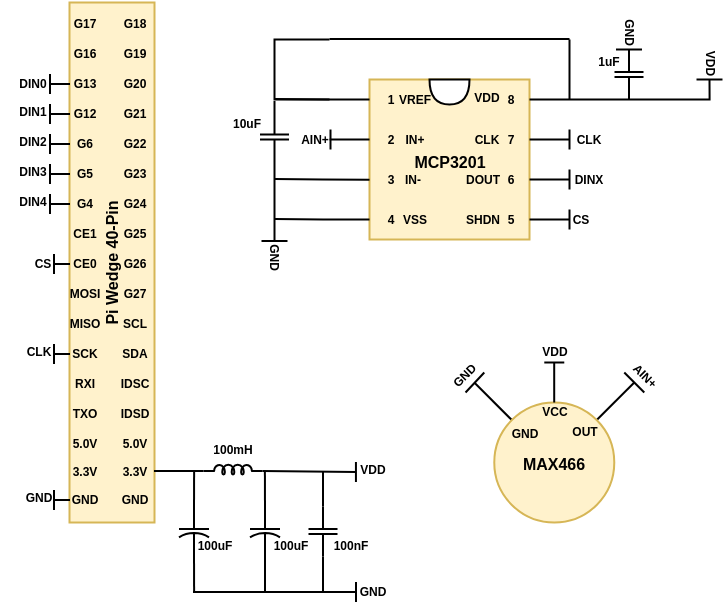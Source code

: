 <mxfile version="14.5.8" type="github">
  <diagram id="1mVQh4l7o_3Px5H3XRXF" name="Page-1">
    <mxGraphModel dx="593" dy="1503" grid="1" gridSize="10" guides="1" tooltips="1" connect="1" arrows="1" fold="1" page="1" pageScale="1" pageWidth="827" pageHeight="1169" math="0" shadow="0">
      <root>
        <mxCell id="0" />
        <mxCell id="1" parent="0" />
        <mxCell id="l7yuWx3OkRp_hqHplTI4-314" value="" style="group" parent="1" vertex="1" connectable="0">
          <mxGeometry x="442" y="-35.5" width="231.25" height="143" as="geometry" />
        </mxCell>
        <mxCell id="l7yuWx3OkRp_hqHplTI4-316" value="&lt;font style=&quot;font-size: 8px&quot;&gt;&lt;b&gt;MCP3201&lt;/b&gt;&lt;/font&gt;" style="rounded=0;whiteSpace=wrap;html=1;fillColor=#fff2cc;strokeColor=#d6b656;" parent="l7yuWx3OkRp_hqHplTI4-314" vertex="1">
          <mxGeometry x="54.75" y="39.25" width="80" height="80" as="geometry" />
        </mxCell>
        <mxCell id="l7yuWx3OkRp_hqHplTI4-317" value="" style="shape=or;whiteSpace=wrap;html=1;fontSize=6;rotation=90;direction=east;" parent="l7yuWx3OkRp_hqHplTI4-314" vertex="1">
          <mxGeometry x="88.5" y="35.5" width="12.5" height="20" as="geometry" />
        </mxCell>
        <mxCell id="l7yuWx3OkRp_hqHplTI4-318" value="IN+" style="text;html=1;align=center;verticalAlign=middle;resizable=0;points=[];autosize=1;fontSize=6;fontStyle=1" parent="l7yuWx3OkRp_hqHplTI4-314" vertex="1">
          <mxGeometry x="67.25" y="64.25" width="20" height="10" as="geometry" />
        </mxCell>
        <mxCell id="l7yuWx3OkRp_hqHplTI4-319" value="IN-" style="text;html=1;align=center;verticalAlign=middle;resizable=0;points=[];autosize=1;fontSize=6;fontStyle=1" parent="l7yuWx3OkRp_hqHplTI4-314" vertex="1">
          <mxGeometry x="66.25" y="84.25" width="20" height="10" as="geometry" />
        </mxCell>
        <mxCell id="l7yuWx3OkRp_hqHplTI4-320" value="DINX" style="text;html=1;align=center;verticalAlign=middle;resizable=0;points=[];autosize=1;fontSize=6;fontStyle=1" parent="l7yuWx3OkRp_hqHplTI4-314" vertex="1">
          <mxGeometry x="148.75" y="84.25" width="30" height="10" as="geometry" />
        </mxCell>
        <mxCell id="l7yuWx3OkRp_hqHplTI4-321" value="CLK" style="text;html=1;align=center;verticalAlign=middle;resizable=0;points=[];autosize=1;fontSize=6;fontStyle=1" parent="l7yuWx3OkRp_hqHplTI4-314" vertex="1">
          <mxGeometry x="148.75" y="64.25" width="30" height="10" as="geometry" />
        </mxCell>
        <mxCell id="l7yuWx3OkRp_hqHplTI4-322" value="CS" style="text;html=1;align=center;verticalAlign=middle;resizable=0;points=[];autosize=1;fontSize=6;fontStyle=1" parent="l7yuWx3OkRp_hqHplTI4-314" vertex="1">
          <mxGeometry x="149.75" y="104.25" width="20" height="10" as="geometry" />
        </mxCell>
        <mxCell id="l7yuWx3OkRp_hqHplTI4-323" style="edgeStyle=orthogonalEdgeStyle;rounded=0;orthogonalLoop=1;jettySize=auto;html=1;fontSize=6;endArrow=none;endFill=0;" parent="l7yuWx3OkRp_hqHplTI4-314" source="l7yuWx3OkRp_hqHplTI4-324" edge="1">
          <mxGeometry x="9.75" y="43.75" as="geometry">
            <mxPoint x="34.75" y="19.25" as="targetPoint" />
            <Array as="points">
              <mxPoint x="7.25" y="49" />
              <mxPoint x="7.25" y="19" />
            </Array>
          </mxGeometry>
        </mxCell>
        <mxCell id="l7yuWx3OkRp_hqHplTI4-324" value="&lt;b&gt;1&lt;/b&gt;" style="text;html=1;align=center;verticalAlign=middle;resizable=0;points=[];autosize=1;fontSize=6;" parent="l7yuWx3OkRp_hqHplTI4-314" vertex="1">
          <mxGeometry x="54.75" y="44.25" width="20" height="10" as="geometry" />
        </mxCell>
        <mxCell id="l7yuWx3OkRp_hqHplTI4-325" style="edgeStyle=orthogonalEdgeStyle;rounded=0;orthogonalLoop=1;jettySize=auto;html=1;fontSize=6;endArrow=none;endFill=0;" parent="l7yuWx3OkRp_hqHplTI4-314" source="l7yuWx3OkRp_hqHplTI4-326" edge="1">
          <mxGeometry x="9.75" y="43.75" as="geometry">
            <mxPoint x="34.75" y="69.25" as="targetPoint" />
          </mxGeometry>
        </mxCell>
        <mxCell id="l7yuWx3OkRp_hqHplTI4-326" value="&lt;b&gt;2&lt;/b&gt;" style="text;html=1;align=center;verticalAlign=middle;resizable=0;points=[];autosize=1;fontSize=6;" parent="l7yuWx3OkRp_hqHplTI4-314" vertex="1">
          <mxGeometry x="54.75" y="64.25" width="20" height="10" as="geometry" />
        </mxCell>
        <mxCell id="l7yuWx3OkRp_hqHplTI4-327" style="edgeStyle=orthogonalEdgeStyle;rounded=0;orthogonalLoop=1;jettySize=auto;html=1;fontSize=6;endArrow=none;endFill=0;" parent="l7yuWx3OkRp_hqHplTI4-314" edge="1">
          <mxGeometry x="9.75" y="43.75" as="geometry">
            <mxPoint x="7.25" y="89" as="targetPoint" />
            <mxPoint x="54.75" y="89.32" as="sourcePoint" />
            <Array as="points">
              <mxPoint x="31.25" y="89" />
              <mxPoint x="7.25" y="89" />
            </Array>
          </mxGeometry>
        </mxCell>
        <mxCell id="l7yuWx3OkRp_hqHplTI4-328" value="&lt;b&gt;3&lt;/b&gt;" style="text;html=1;align=center;verticalAlign=middle;resizable=0;points=[];autosize=1;fontSize=6;" parent="l7yuWx3OkRp_hqHplTI4-314" vertex="1">
          <mxGeometry x="54.75" y="84.25" width="20" height="10" as="geometry" />
        </mxCell>
        <mxCell id="l7yuWx3OkRp_hqHplTI4-329" style="edgeStyle=orthogonalEdgeStyle;rounded=0;orthogonalLoop=1;jettySize=auto;html=1;fontSize=6;endArrow=none;endFill=0;" parent="l7yuWx3OkRp_hqHplTI4-314" source="l7yuWx3OkRp_hqHplTI4-330" edge="1">
          <mxGeometry x="9.75" y="43.75" as="geometry">
            <mxPoint x="7.25" y="109" as="targetPoint" />
          </mxGeometry>
        </mxCell>
        <mxCell id="l7yuWx3OkRp_hqHplTI4-330" value="&lt;b&gt;4&lt;/b&gt;" style="text;html=1;align=center;verticalAlign=middle;resizable=0;points=[];autosize=1;fontSize=6;" parent="l7yuWx3OkRp_hqHplTI4-314" vertex="1">
          <mxGeometry x="54.75" y="104.25" width="20" height="10" as="geometry" />
        </mxCell>
        <mxCell id="l7yuWx3OkRp_hqHplTI4-331" style="edgeStyle=orthogonalEdgeStyle;rounded=0;orthogonalLoop=1;jettySize=auto;html=1;fontSize=6;endArrow=none;endFill=0;" parent="l7yuWx3OkRp_hqHplTI4-314" source="l7yuWx3OkRp_hqHplTI4-332" edge="1">
          <mxGeometry x="9.75" y="43.75" as="geometry">
            <mxPoint x="154.75" y="109.25" as="targetPoint" />
          </mxGeometry>
        </mxCell>
        <mxCell id="l7yuWx3OkRp_hqHplTI4-332" value="5" style="text;html=1;align=center;verticalAlign=middle;resizable=0;points=[];autosize=1;fontSize=6;fontStyle=1" parent="l7yuWx3OkRp_hqHplTI4-314" vertex="1">
          <mxGeometry x="114.75" y="104.25" width="20" height="10" as="geometry" />
        </mxCell>
        <mxCell id="l7yuWx3OkRp_hqHplTI4-333" style="edgeStyle=orthogonalEdgeStyle;rounded=0;orthogonalLoop=1;jettySize=auto;html=1;fontSize=6;endArrow=none;endFill=0;" parent="l7yuWx3OkRp_hqHplTI4-314" source="l7yuWx3OkRp_hqHplTI4-334" edge="1">
          <mxGeometry x="9.75" y="43.75" as="geometry">
            <mxPoint x="154.75" y="89.25" as="targetPoint" />
          </mxGeometry>
        </mxCell>
        <mxCell id="l7yuWx3OkRp_hqHplTI4-334" value="6" style="text;html=1;align=center;verticalAlign=middle;resizable=0;points=[];autosize=1;fontSize=6;fontStyle=1" parent="l7yuWx3OkRp_hqHplTI4-314" vertex="1">
          <mxGeometry x="114.75" y="84.25" width="20" height="10" as="geometry" />
        </mxCell>
        <mxCell id="l7yuWx3OkRp_hqHplTI4-335" style="edgeStyle=orthogonalEdgeStyle;rounded=0;orthogonalLoop=1;jettySize=auto;html=1;fontSize=6;endArrow=none;endFill=0;" parent="l7yuWx3OkRp_hqHplTI4-314" source="l7yuWx3OkRp_hqHplTI4-336" edge="1">
          <mxGeometry x="9.75" y="43.75" as="geometry">
            <mxPoint x="154.75" y="69.25" as="targetPoint" />
          </mxGeometry>
        </mxCell>
        <mxCell id="l7yuWx3OkRp_hqHplTI4-336" value="7" style="text;html=1;align=center;verticalAlign=middle;resizable=0;points=[];autosize=1;fontSize=6;fontStyle=1" parent="l7yuWx3OkRp_hqHplTI4-314" vertex="1">
          <mxGeometry x="114.75" y="64.25" width="20" height="10" as="geometry" />
        </mxCell>
        <mxCell id="l7yuWx3OkRp_hqHplTI4-337" style="edgeStyle=orthogonalEdgeStyle;rounded=0;orthogonalLoop=1;jettySize=auto;html=1;fontSize=6;endArrow=none;endFill=0;" parent="l7yuWx3OkRp_hqHplTI4-314" source="l7yuWx3OkRp_hqHplTI4-338" edge="1">
          <mxGeometry x="9.75" y="43.75" as="geometry">
            <mxPoint x="224.75" y="39.25" as="targetPoint" />
            <Array as="points">
              <mxPoint x="224.75" y="49.25" />
            </Array>
          </mxGeometry>
        </mxCell>
        <mxCell id="l7yuWx3OkRp_hqHplTI4-338" value="8" style="text;html=1;align=center;verticalAlign=middle;resizable=0;points=[];autosize=1;fontSize=6;fontStyle=1" parent="l7yuWx3OkRp_hqHplTI4-314" vertex="1">
          <mxGeometry x="114.75" y="44.25" width="20" height="10" as="geometry" />
        </mxCell>
        <mxCell id="l7yuWx3OkRp_hqHplTI4-339" value="" style="endArrow=none;html=1;fontSize=6;" parent="l7yuWx3OkRp_hqHplTI4-314" edge="1">
          <mxGeometry x="-2.75" width="50" height="50" as="geometry">
            <mxPoint x="34.75" y="19" as="sourcePoint" />
            <mxPoint x="154.75" y="19" as="targetPoint" />
          </mxGeometry>
        </mxCell>
        <mxCell id="l7yuWx3OkRp_hqHplTI4-340" value="" style="endArrow=none;html=1;fontSize=6;" parent="l7yuWx3OkRp_hqHplTI4-314" edge="1">
          <mxGeometry x="-2.75" width="50" height="50" as="geometry">
            <mxPoint x="154.75" y="19.25" as="sourcePoint" />
            <mxPoint x="154.75" y="49.25" as="targetPoint" />
          </mxGeometry>
        </mxCell>
        <mxCell id="l7yuWx3OkRp_hqHplTI4-341" value="" style="pointerEvents=1;verticalLabelPosition=bottom;shadow=0;dashed=0;align=center;html=1;verticalAlign=top;shape=mxgraph.electrical.capacitors.capacitor_1;fontSize=6;direction=south;" parent="l7yuWx3OkRp_hqHplTI4-314" vertex="1">
          <mxGeometry x="177.25" y="24.25" width="14.5" height="25" as="geometry" />
        </mxCell>
        <mxCell id="l7yuWx3OkRp_hqHplTI4-342" value="" style="endArrow=none;html=1;fontSize=6;" parent="l7yuWx3OkRp_hqHplTI4-314" edge="1">
          <mxGeometry x="-2.75" width="50" height="50" as="geometry">
            <mxPoint x="178" y="24.25" as="sourcePoint" />
            <mxPoint x="191" y="24.25" as="targetPoint" />
          </mxGeometry>
        </mxCell>
        <mxCell id="l7yuWx3OkRp_hqHplTI4-343" value="&lt;b&gt;GND&lt;/b&gt;" style="text;html=1;align=center;verticalAlign=middle;resizable=0;points=[];autosize=1;fontSize=6;rotation=90;" parent="l7yuWx3OkRp_hqHplTI4-314" vertex="1">
          <mxGeometry x="169.75" y="10" width="30" height="10" as="geometry" />
        </mxCell>
        <mxCell id="l7yuWx3OkRp_hqHplTI4-344" value="" style="endArrow=none;html=1;fontSize=6;" parent="l7yuWx3OkRp_hqHplTI4-314" edge="1">
          <mxGeometry x="-2.75" width="50" height="50" as="geometry">
            <mxPoint x="218.25" y="39.25" as="sourcePoint" />
            <mxPoint x="231.25" y="39.25" as="targetPoint" />
          </mxGeometry>
        </mxCell>
        <mxCell id="l7yuWx3OkRp_hqHplTI4-345" value="&lt;b&gt;VDD&lt;/b&gt;" style="text;html=1;align=center;verticalAlign=middle;resizable=0;points=[];autosize=1;fontSize=6;rotation=90;" parent="l7yuWx3OkRp_hqHplTI4-314" vertex="1">
          <mxGeometry x="209.75" y="25.5" width="30" height="10" as="geometry" />
        </mxCell>
        <mxCell id="l7yuWx3OkRp_hqHplTI4-346" style="edgeStyle=orthogonalEdgeStyle;rounded=0;orthogonalLoop=1;jettySize=auto;html=1;exitX=0;exitY=0.5;exitDx=0;exitDy=0;exitPerimeter=0;startArrow=none;startFill=0;endArrow=none;endFill=0;fontSize=6;" parent="l7yuWx3OkRp_hqHplTI4-314" source="l7yuWx3OkRp_hqHplTI4-348" edge="1">
          <mxGeometry relative="1" as="geometry">
            <mxPoint x="7.25" y="50" as="targetPoint" />
          </mxGeometry>
        </mxCell>
        <mxCell id="l7yuWx3OkRp_hqHplTI4-347" style="edgeStyle=orthogonalEdgeStyle;rounded=0;orthogonalLoop=1;jettySize=auto;html=1;exitX=1;exitY=0.5;exitDx=0;exitDy=0;exitPerimeter=0;startArrow=none;startFill=0;endArrow=none;endFill=0;fontSize=6;" parent="l7yuWx3OkRp_hqHplTI4-314" source="l7yuWx3OkRp_hqHplTI4-348" edge="1">
          <mxGeometry relative="1" as="geometry">
            <mxPoint x="7.25" y="120" as="targetPoint" />
          </mxGeometry>
        </mxCell>
        <mxCell id="l7yuWx3OkRp_hqHplTI4-348" value="" style="pointerEvents=1;verticalLabelPosition=bottom;shadow=0;dashed=0;align=center;html=1;verticalAlign=top;shape=mxgraph.electrical.capacitors.capacitor_1;fontSize=6;direction=south;" parent="l7yuWx3OkRp_hqHplTI4-314" vertex="1">
          <mxGeometry y="55.5" width="14.5" height="25" as="geometry" />
        </mxCell>
        <mxCell id="l7yuWx3OkRp_hqHplTI4-349" value="" style="endArrow=none;html=1;fontSize=6;" parent="l7yuWx3OkRp_hqHplTI4-314" edge="1">
          <mxGeometry y="95.75" width="50" height="50" as="geometry">
            <mxPoint x="0.75" y="120" as="sourcePoint" />
            <mxPoint x="13.75" y="120" as="targetPoint" />
          </mxGeometry>
        </mxCell>
        <mxCell id="l7yuWx3OkRp_hqHplTI4-350" value="" style="endArrow=none;html=1;fontSize=6;" parent="l7yuWx3OkRp_hqHplTI4-314" edge="1">
          <mxGeometry x="-2.75" width="50" height="50" as="geometry">
            <mxPoint x="7.25" y="49" as="sourcePoint" />
            <mxPoint x="34.75" y="49.25" as="targetPoint" />
          </mxGeometry>
        </mxCell>
        <mxCell id="l7yuWx3OkRp_hqHplTI4-351" value="" style="endArrow=none;html=1;fontSize=6;" parent="l7yuWx3OkRp_hqHplTI4-314" edge="1">
          <mxGeometry x="-2.75" width="50" height="50" as="geometry">
            <mxPoint x="154.75" y="114.25" as="sourcePoint" />
            <mxPoint x="154.75" y="104.25" as="targetPoint" />
          </mxGeometry>
        </mxCell>
        <mxCell id="l7yuWx3OkRp_hqHplTI4-352" value="" style="endArrow=none;html=1;fontSize=6;" parent="l7yuWx3OkRp_hqHplTI4-314" edge="1">
          <mxGeometry x="-2.75" width="50" height="50" as="geometry">
            <mxPoint x="154.75" y="74.25" as="sourcePoint" />
            <mxPoint x="154.75" y="64.25" as="targetPoint" />
          </mxGeometry>
        </mxCell>
        <mxCell id="l7yuWx3OkRp_hqHplTI4-353" value="" style="endArrow=none;html=1;fontSize=6;" parent="l7yuWx3OkRp_hqHplTI4-314" edge="1">
          <mxGeometry x="-2.75" width="50" height="50" as="geometry">
            <mxPoint x="154.75" y="94.25" as="sourcePoint" />
            <mxPoint x="154.75" y="84.25" as="targetPoint" />
          </mxGeometry>
        </mxCell>
        <mxCell id="l7yuWx3OkRp_hqHplTI4-354" value="&lt;b&gt;VSS&lt;/b&gt;" style="text;html=1;align=center;verticalAlign=middle;resizable=0;points=[];autosize=1;fontSize=6;" parent="l7yuWx3OkRp_hqHplTI4-314" vertex="1">
          <mxGeometry x="62.25" y="104.25" width="30" height="10" as="geometry" />
        </mxCell>
        <mxCell id="l7yuWx3OkRp_hqHplTI4-355" value="&lt;b&gt;1uF&lt;/b&gt;" style="text;html=1;align=center;verticalAlign=middle;resizable=0;points=[];autosize=1;fontSize=6;" parent="l7yuWx3OkRp_hqHplTI4-314" vertex="1">
          <mxGeometry x="159" y="25.5" width="30" height="10" as="geometry" />
        </mxCell>
        <mxCell id="l7yuWx3OkRp_hqHplTI4-356" value="&lt;b&gt;GND&lt;/b&gt;" style="text;html=1;align=center;verticalAlign=middle;resizable=0;points=[];autosize=1;fontSize=6;rotation=90;" parent="l7yuWx3OkRp_hqHplTI4-314" vertex="1">
          <mxGeometry x="-7.75" y="123" width="30" height="10" as="geometry" />
        </mxCell>
        <mxCell id="l7yuWx3OkRp_hqHplTI4-357" value="&lt;b&gt;VDD&lt;/b&gt;" style="text;html=1;align=center;verticalAlign=middle;resizable=0;points=[];autosize=1;fontSize=6;rotation=0;" parent="l7yuWx3OkRp_hqHplTI4-314" vertex="1">
          <mxGeometry x="98.25" y="43.5" width="30" height="10" as="geometry" />
        </mxCell>
        <mxCell id="l7yuWx3OkRp_hqHplTI4-358" value="&lt;b&gt;VREF&lt;/b&gt;" style="text;html=1;align=center;verticalAlign=middle;resizable=0;points=[];autosize=1;fontSize=6;" parent="l7yuWx3OkRp_hqHplTI4-314" vertex="1">
          <mxGeometry x="62.25" y="44.25" width="30" height="10" as="geometry" />
        </mxCell>
        <mxCell id="l7yuWx3OkRp_hqHplTI4-359" value="&lt;b&gt;SHDN&lt;/b&gt;" style="text;html=1;align=center;verticalAlign=middle;resizable=0;points=[];autosize=1;fontSize=6;" parent="l7yuWx3OkRp_hqHplTI4-314" vertex="1">
          <mxGeometry x="96.25" y="104.25" width="30" height="10" as="geometry" />
        </mxCell>
        <mxCell id="l7yuWx3OkRp_hqHplTI4-360" value="&lt;b&gt;DOUT&lt;/b&gt;" style="text;html=1;align=center;verticalAlign=middle;resizable=0;points=[];autosize=1;fontSize=6;" parent="l7yuWx3OkRp_hqHplTI4-314" vertex="1">
          <mxGeometry x="96.25" y="84.25" width="30" height="10" as="geometry" />
        </mxCell>
        <mxCell id="l7yuWx3OkRp_hqHplTI4-361" value="CLK" style="text;html=1;align=center;verticalAlign=middle;resizable=0;points=[];autosize=1;fontSize=6;fontStyle=1" parent="l7yuWx3OkRp_hqHplTI4-314" vertex="1">
          <mxGeometry x="98" y="64.25" width="30" height="10" as="geometry" />
        </mxCell>
        <mxCell id="KVPJokl451I1EbTozdnp-15" value="" style="endArrow=none;html=1;fontSize=6;" edge="1" parent="l7yuWx3OkRp_hqHplTI4-314">
          <mxGeometry x="-162.25" y="-40" width="50" height="50" as="geometry">
            <mxPoint x="35.25" y="74.25" as="sourcePoint" />
            <mxPoint x="35.25" y="64.25" as="targetPoint" />
          </mxGeometry>
        </mxCell>
        <mxCell id="KVPJokl451I1EbTozdnp-35" value="&lt;b&gt;AIN+&lt;/b&gt;" style="text;html=1;align=center;verticalAlign=middle;resizable=0;points=[];autosize=1;fontSize=6;rotation=0;" vertex="1" parent="l7yuWx3OkRp_hqHplTI4-314">
          <mxGeometry x="11.5" y="64.25" width="30" height="10" as="geometry" />
        </mxCell>
        <mxCell id="l7yuWx3OkRp_hqHplTI4-315" value="&lt;b&gt;10uF&lt;/b&gt;" style="text;html=1;align=center;verticalAlign=middle;resizable=0;points=[];autosize=1;fontSize=6;" parent="1" vertex="1">
          <mxGeometry x="419.5" y="21" width="30" height="10" as="geometry" />
        </mxCell>
        <mxCell id="l7yuWx3OkRp_hqHplTI4-224" value="&lt;b&gt;GND&lt;br&gt;&lt;/b&gt;" style="text;html=1;align=center;verticalAlign=middle;resizable=0;points=[];autosize=1;fontSize=6;rotation=0;" parent="1" vertex="1">
          <mxGeometry x="316" y="208" width="30" height="10" as="geometry" />
        </mxCell>
        <mxCell id="l7yuWx3OkRp_hqHplTI4-284" value="&lt;b&gt;CLK&lt;/b&gt;" style="text;html=1;align=center;verticalAlign=middle;resizable=0;points=[];autosize=1;fontSize=6;rotation=0;" parent="1" vertex="1">
          <mxGeometry x="316" y="135" width="30" height="10" as="geometry" />
        </mxCell>
        <mxCell id="l7yuWx3OkRp_hqHplTI4-144" value="&lt;font style=&quot;font-size: 8px&quot;&gt;&lt;span&gt;Pi Wedge 40-Pin&lt;/span&gt;&lt;/font&gt;" style="rounded=0;whiteSpace=wrap;html=1;fontSize=6;fillColor=#fff2cc;strokeColor=#d6b656;fontStyle=1;rotation=-90;" parent="1" vertex="1">
          <mxGeometry x="238" y="74" width="260" height="42.5" as="geometry" />
        </mxCell>
        <mxCell id="l7yuWx3OkRp_hqHplTI4-145" value="&lt;span&gt;GND&lt;/span&gt;" style="text;html=1;align=center;verticalAlign=middle;resizable=0;points=[];autosize=1;fontSize=6;rotation=0;fontStyle=1" parent="1" vertex="1">
          <mxGeometry x="339" y="209" width="30" height="10" as="geometry" />
        </mxCell>
        <mxCell id="l7yuWx3OkRp_hqHplTI4-146" value="&lt;span&gt;GND&lt;/span&gt;" style="text;html=1;align=center;verticalAlign=middle;resizable=0;points=[];autosize=1;fontSize=6;rotation=0;fontStyle=1" parent="1" vertex="1">
          <mxGeometry x="364" y="209" width="30" height="10" as="geometry" />
        </mxCell>
        <mxCell id="l7yuWx3OkRp_hqHplTI4-147" value="&lt;span&gt;3.3V&lt;/span&gt;" style="text;html=1;align=center;verticalAlign=middle;resizable=0;points=[];autosize=1;fontSize=6;rotation=0;fontStyle=1" parent="1" vertex="1">
          <mxGeometry x="339" y="195" width="30" height="10" as="geometry" />
        </mxCell>
        <mxCell id="l7yuWx3OkRp_hqHplTI4-148" value="&lt;span&gt;3.3V&lt;br&gt;&lt;/span&gt;" style="text;html=1;align=center;verticalAlign=middle;resizable=0;points=[];autosize=1;fontSize=6;rotation=0;fontStyle=1" parent="1" vertex="1">
          <mxGeometry x="364" y="195" width="30" height="10" as="geometry" />
        </mxCell>
        <mxCell id="l7yuWx3OkRp_hqHplTI4-151" value="&lt;span&gt;5.0V&lt;br&gt;&lt;/span&gt;" style="text;html=1;align=center;verticalAlign=middle;resizable=0;points=[];autosize=1;fontSize=6;rotation=0;fontStyle=1" parent="1" vertex="1">
          <mxGeometry x="339" y="181" width="30" height="10" as="geometry" />
        </mxCell>
        <mxCell id="l7yuWx3OkRp_hqHplTI4-152" value="&lt;span&gt;5.0V&lt;/span&gt;" style="text;html=1;align=center;verticalAlign=middle;resizable=0;points=[];autosize=1;fontSize=6;rotation=0;fontStyle=1" parent="1" vertex="1">
          <mxGeometry x="364" y="181" width="30" height="10" as="geometry" />
        </mxCell>
        <mxCell id="l7yuWx3OkRp_hqHplTI4-153" value="&lt;span&gt;TXO&lt;/span&gt;" style="text;html=1;align=center;verticalAlign=middle;resizable=0;points=[];autosize=1;fontSize=6;rotation=0;fontStyle=1" parent="1" vertex="1">
          <mxGeometry x="339" y="166" width="30" height="10" as="geometry" />
        </mxCell>
        <mxCell id="l7yuWx3OkRp_hqHplTI4-154" value="&lt;span&gt;IDSD&lt;/span&gt;" style="text;html=1;align=center;verticalAlign=middle;resizable=0;points=[];autosize=1;fontSize=6;rotation=0;fontStyle=1" parent="1" vertex="1">
          <mxGeometry x="364" y="166" width="30" height="10" as="geometry" />
        </mxCell>
        <mxCell id="l7yuWx3OkRp_hqHplTI4-155" value="&lt;span&gt;RXI&lt;/span&gt;" style="text;html=1;align=center;verticalAlign=middle;resizable=0;points=[];autosize=1;fontSize=6;rotation=0;fontStyle=1" parent="1" vertex="1">
          <mxGeometry x="339" y="151" width="30" height="10" as="geometry" />
        </mxCell>
        <mxCell id="l7yuWx3OkRp_hqHplTI4-156" value="&lt;span&gt;IDSC&lt;br&gt;&lt;/span&gt;" style="text;html=1;align=center;verticalAlign=middle;resizable=0;points=[];autosize=1;fontSize=6;rotation=0;fontStyle=1" parent="1" vertex="1">
          <mxGeometry x="364" y="151" width="30" height="10" as="geometry" />
        </mxCell>
        <mxCell id="l7yuWx3OkRp_hqHplTI4-157" value="&lt;span&gt;SCK&lt;/span&gt;" style="text;html=1;align=center;verticalAlign=middle;resizable=0;points=[];autosize=1;fontSize=6;rotation=0;fontStyle=1" parent="1" vertex="1">
          <mxGeometry x="339" y="136" width="30" height="10" as="geometry" />
        </mxCell>
        <mxCell id="l7yuWx3OkRp_hqHplTI4-158" value="&lt;span&gt;SDA&lt;/span&gt;" style="text;html=1;align=center;verticalAlign=middle;resizable=0;points=[];autosize=1;fontSize=6;rotation=0;fontStyle=1" parent="1" vertex="1">
          <mxGeometry x="364" y="136" width="30" height="10" as="geometry" />
        </mxCell>
        <mxCell id="l7yuWx3OkRp_hqHplTI4-159" value="&lt;span&gt;MISO&lt;/span&gt;" style="text;html=1;align=center;verticalAlign=middle;resizable=0;points=[];autosize=1;fontSize=6;rotation=0;fontStyle=1" parent="1" vertex="1">
          <mxGeometry x="339" y="121" width="30" height="10" as="geometry" />
        </mxCell>
        <mxCell id="l7yuWx3OkRp_hqHplTI4-160" value="&lt;span&gt;SCL&lt;/span&gt;" style="text;html=1;align=center;verticalAlign=middle;resizable=0;points=[];autosize=1;fontSize=6;rotation=0;fontStyle=1" parent="1" vertex="1">
          <mxGeometry x="364" y="121" width="30" height="10" as="geometry" />
        </mxCell>
        <mxCell id="l7yuWx3OkRp_hqHplTI4-161" value="&lt;span&gt;MOSI&lt;/span&gt;" style="text;html=1;align=center;verticalAlign=middle;resizable=0;points=[];autosize=1;fontSize=6;rotation=0;fontStyle=1" parent="1" vertex="1">
          <mxGeometry x="339" y="106" width="30" height="10" as="geometry" />
        </mxCell>
        <mxCell id="l7yuWx3OkRp_hqHplTI4-162" value="&lt;span&gt;G27&lt;/span&gt;" style="text;html=1;align=center;verticalAlign=middle;resizable=0;points=[];autosize=1;fontSize=6;rotation=0;fontStyle=1" parent="1" vertex="1">
          <mxGeometry x="364" y="106" width="30" height="10" as="geometry" />
        </mxCell>
        <mxCell id="l7yuWx3OkRp_hqHplTI4-163" value="&lt;span&gt;CE0&lt;/span&gt;" style="text;html=1;align=center;verticalAlign=middle;resizable=0;points=[];autosize=1;fontSize=6;rotation=0;fontStyle=1" parent="1" vertex="1">
          <mxGeometry x="339" y="91" width="30" height="10" as="geometry" />
        </mxCell>
        <mxCell id="l7yuWx3OkRp_hqHplTI4-164" value="&lt;span&gt;G26&lt;/span&gt;" style="text;html=1;align=center;verticalAlign=middle;resizable=0;points=[];autosize=1;fontSize=6;rotation=0;fontStyle=1" parent="1" vertex="1">
          <mxGeometry x="364" y="91" width="30" height="10" as="geometry" />
        </mxCell>
        <mxCell id="l7yuWx3OkRp_hqHplTI4-165" value="&lt;span&gt;CE1&lt;/span&gt;" style="text;html=1;align=center;verticalAlign=middle;resizable=0;points=[];autosize=1;fontSize=6;rotation=0;fontStyle=1" parent="1" vertex="1">
          <mxGeometry x="339" y="76" width="30" height="10" as="geometry" />
        </mxCell>
        <mxCell id="l7yuWx3OkRp_hqHplTI4-166" value="&lt;span&gt;G4&lt;/span&gt;" style="text;html=1;align=center;verticalAlign=middle;resizable=0;points=[];autosize=1;fontSize=6;rotation=0;fontStyle=1" parent="1" vertex="1">
          <mxGeometry x="344" y="61" width="20" height="10" as="geometry" />
        </mxCell>
        <mxCell id="l7yuWx3OkRp_hqHplTI4-167" value="&lt;span&gt;G5&lt;/span&gt;" style="text;html=1;align=center;verticalAlign=middle;resizable=0;points=[];autosize=1;fontSize=6;rotation=0;fontStyle=1" parent="1" vertex="1">
          <mxGeometry x="344" y="46" width="20" height="10" as="geometry" />
        </mxCell>
        <mxCell id="l7yuWx3OkRp_hqHplTI4-168" value="&lt;span&gt;G6&lt;/span&gt;" style="text;html=1;align=center;verticalAlign=middle;resizable=0;points=[];autosize=1;fontSize=6;rotation=0;fontStyle=1" parent="1" vertex="1">
          <mxGeometry x="344" y="31" width="20" height="10" as="geometry" />
        </mxCell>
        <mxCell id="l7yuWx3OkRp_hqHplTI4-169" value="&lt;span&gt;G12&lt;/span&gt;" style="text;html=1;align=center;verticalAlign=middle;resizable=0;points=[];autosize=1;fontSize=6;rotation=0;fontStyle=1" parent="1" vertex="1">
          <mxGeometry x="339" y="16" width="30" height="10" as="geometry" />
        </mxCell>
        <mxCell id="l7yuWx3OkRp_hqHplTI4-170" value="&lt;span&gt;G13&lt;/span&gt;" style="text;html=1;align=center;verticalAlign=middle;resizable=0;points=[];autosize=1;fontSize=6;rotation=0;fontStyle=1" parent="1" vertex="1">
          <mxGeometry x="339" y="1" width="30" height="10" as="geometry" />
        </mxCell>
        <mxCell id="l7yuWx3OkRp_hqHplTI4-171" value="&lt;span&gt;G16&lt;/span&gt;" style="text;html=1;align=center;verticalAlign=middle;resizable=0;points=[];autosize=1;fontSize=6;rotation=0;fontStyle=1" parent="1" vertex="1">
          <mxGeometry x="339" y="-14" width="30" height="10" as="geometry" />
        </mxCell>
        <mxCell id="l7yuWx3OkRp_hqHplTI4-172" value="&lt;span&gt;G17&lt;/span&gt;" style="text;html=1;align=center;verticalAlign=middle;resizable=0;points=[];autosize=1;fontSize=6;rotation=0;fontStyle=1" parent="1" vertex="1">
          <mxGeometry x="339" y="-29" width="30" height="10" as="geometry" />
        </mxCell>
        <mxCell id="l7yuWx3OkRp_hqHplTI4-188" value="&lt;span&gt;G25&lt;/span&gt;" style="text;html=1;align=center;verticalAlign=middle;resizable=0;points=[];autosize=1;fontSize=6;rotation=0;fontStyle=1" parent="1" vertex="1">
          <mxGeometry x="364" y="76" width="30" height="10" as="geometry" />
        </mxCell>
        <mxCell id="l7yuWx3OkRp_hqHplTI4-189" value="&lt;span&gt;G24&lt;/span&gt;" style="text;html=1;align=center;verticalAlign=middle;resizable=0;points=[];autosize=1;fontSize=6;rotation=0;fontStyle=1" parent="1" vertex="1">
          <mxGeometry x="364" y="61" width="30" height="10" as="geometry" />
        </mxCell>
        <mxCell id="l7yuWx3OkRp_hqHplTI4-190" value="&lt;span&gt;G23&lt;/span&gt;" style="text;html=1;align=center;verticalAlign=middle;resizable=0;points=[];autosize=1;fontSize=6;rotation=0;fontStyle=1" parent="1" vertex="1">
          <mxGeometry x="364" y="46" width="30" height="10" as="geometry" />
        </mxCell>
        <mxCell id="l7yuWx3OkRp_hqHplTI4-191" value="&lt;span&gt;G22&lt;/span&gt;" style="text;html=1;align=center;verticalAlign=middle;resizable=0;points=[];autosize=1;fontSize=6;rotation=0;fontStyle=1" parent="1" vertex="1">
          <mxGeometry x="364" y="31" width="30" height="10" as="geometry" />
        </mxCell>
        <mxCell id="l7yuWx3OkRp_hqHplTI4-192" value="&lt;span&gt;G21&lt;/span&gt;" style="text;html=1;align=center;verticalAlign=middle;resizable=0;points=[];autosize=1;fontSize=6;rotation=0;fontStyle=1" parent="1" vertex="1">
          <mxGeometry x="364" y="16" width="30" height="10" as="geometry" />
        </mxCell>
        <mxCell id="l7yuWx3OkRp_hqHplTI4-193" value="&lt;span&gt;G20&lt;/span&gt;" style="text;html=1;align=center;verticalAlign=middle;resizable=0;points=[];autosize=1;fontSize=6;rotation=0;fontStyle=1" parent="1" vertex="1">
          <mxGeometry x="364" y="1" width="30" height="10" as="geometry" />
        </mxCell>
        <mxCell id="l7yuWx3OkRp_hqHplTI4-194" value="&lt;span&gt;G19&lt;/span&gt;" style="text;html=1;align=center;verticalAlign=middle;resizable=0;points=[];autosize=1;fontSize=6;rotation=0;fontStyle=1" parent="1" vertex="1">
          <mxGeometry x="364" y="-14" width="30" height="10" as="geometry" />
        </mxCell>
        <mxCell id="l7yuWx3OkRp_hqHplTI4-195" value="&lt;span&gt;G18&lt;/span&gt;" style="text;html=1;align=center;verticalAlign=middle;resizable=0;points=[];autosize=1;fontSize=6;rotation=0;fontStyle=1" parent="1" vertex="1">
          <mxGeometry x="364" y="-29" width="30" height="10" as="geometry" />
        </mxCell>
        <mxCell id="KVPJokl451I1EbTozdnp-26" style="edgeStyle=none;rounded=0;orthogonalLoop=1;jettySize=auto;html=1;exitX=0;exitY=0.5;exitDx=0;exitDy=0;exitPerimeter=0;endArrow=none;endFill=0;" edge="1" parent="1" source="l7yuWx3OkRp_hqHplTI4-199">
          <mxGeometry relative="1" as="geometry">
            <mxPoint x="473.484" y="260" as="targetPoint" />
          </mxGeometry>
        </mxCell>
        <mxCell id="KVPJokl451I1EbTozdnp-27" style="edgeStyle=none;rounded=0;orthogonalLoop=1;jettySize=auto;html=1;exitX=1;exitY=0.5;exitDx=0;exitDy=0;exitPerimeter=0;endArrow=none;endFill=0;" edge="1" parent="1" source="l7yuWx3OkRp_hqHplTI4-199">
          <mxGeometry relative="1" as="geometry">
            <mxPoint x="473.484" y="200" as="targetPoint" />
          </mxGeometry>
        </mxCell>
        <mxCell id="l7yuWx3OkRp_hqHplTI4-199" value="" style="pointerEvents=1;verticalLabelPosition=bottom;shadow=0;dashed=0;align=center;html=1;verticalAlign=top;shape=mxgraph.electrical.capacitors.capacitor_1;fontSize=6;rotation=-90;" parent="1" vertex="1">
          <mxGeometry x="461" y="222.5" width="25" height="14.5" as="geometry" />
        </mxCell>
        <mxCell id="KVPJokl451I1EbTozdnp-23" style="edgeStyle=none;rounded=0;orthogonalLoop=1;jettySize=auto;html=1;exitX=1;exitY=0.645;exitDx=0;exitDy=0;exitPerimeter=0;endArrow=none;endFill=0;" edge="1" parent="1" source="l7yuWx3OkRp_hqHplTI4-202">
          <mxGeometry relative="1" as="geometry">
            <mxPoint x="490" y="200" as="targetPoint" />
          </mxGeometry>
        </mxCell>
        <mxCell id="l7yuWx3OkRp_hqHplTI4-202" value="" style="pointerEvents=1;verticalLabelPosition=bottom;shadow=0;dashed=0;align=center;html=1;verticalAlign=top;shape=mxgraph.electrical.inductors.inductor_5;fontSize=6;direction=south;rotation=-90;" parent="1" vertex="1">
          <mxGeometry x="426" y="184" width="5" height="29.5" as="geometry" />
        </mxCell>
        <mxCell id="l7yuWx3OkRp_hqHplTI4-206" value="" style="endArrow=none;html=1;fontSize=6;entryX=0.833;entryY=0.451;entryDx=0;entryDy=0;entryPerimeter=0;exitX=0;exitY=0.645;exitDx=0;exitDy=0;exitPerimeter=0;" parent="1" source="l7yuWx3OkRp_hqHplTI4-202" target="l7yuWx3OkRp_hqHplTI4-148" edge="1">
          <mxGeometry x="524" y="44" width="50" height="50" as="geometry">
            <mxPoint x="439" y="215" as="sourcePoint" />
            <mxPoint x="389" y="165" as="targetPoint" />
          </mxGeometry>
        </mxCell>
        <mxCell id="KVPJokl451I1EbTozdnp-24" style="edgeStyle=none;rounded=0;orthogonalLoop=1;jettySize=auto;html=1;exitX=0;exitY=0.5;exitDx=0;exitDy=0;exitPerimeter=0;endArrow=none;endFill=0;" edge="1" parent="1">
          <mxGeometry relative="1" as="geometry">
            <mxPoint x="444.452" y="200" as="targetPoint" />
            <mxPoint x="444.5" y="219" as="sourcePoint" />
          </mxGeometry>
        </mxCell>
        <mxCell id="KVPJokl451I1EbTozdnp-25" style="edgeStyle=none;rounded=0;orthogonalLoop=1;jettySize=auto;html=1;endArrow=none;endFill=0;" edge="1" parent="1">
          <mxGeometry relative="1" as="geometry">
            <mxPoint x="444.5" y="260" as="targetPoint" />
            <mxPoint x="444.5" y="240" as="sourcePoint" />
          </mxGeometry>
        </mxCell>
        <mxCell id="l7yuWx3OkRp_hqHplTI4-218" value="" style="endArrow=none;html=1;fontSize=6;" parent="1" edge="1">
          <mxGeometry x="524" y="39" width="50" height="50" as="geometry">
            <mxPoint x="490" y="260" as="sourcePoint" />
            <mxPoint x="408.5" y="260" as="targetPoint" />
          </mxGeometry>
        </mxCell>
        <mxCell id="l7yuWx3OkRp_hqHplTI4-220" value="" style="endArrow=none;html=1;fontSize=6;entryX=0.5;entryY=0;entryDx=0;entryDy=0;entryPerimeter=0;" parent="1" edge="1">
          <mxGeometry x="524" y="44" width="50" height="50" as="geometry">
            <mxPoint x="339" y="214" as="sourcePoint" />
            <mxPoint x="347" y="214" as="targetPoint" />
          </mxGeometry>
        </mxCell>
        <mxCell id="l7yuWx3OkRp_hqHplTI4-225" value="" style="endArrow=none;html=1;fontSize=6;" parent="1" edge="1">
          <mxGeometry x="524" y="44" width="50" height="50" as="geometry">
            <mxPoint x="339" y="219" as="sourcePoint" />
            <mxPoint x="339" y="209" as="targetPoint" />
          </mxGeometry>
        </mxCell>
        <mxCell id="l7yuWx3OkRp_hqHplTI4-226" value="" style="endArrow=none;html=1;fontSize=6;" parent="1" edge="1">
          <mxGeometry x="526" y="39" width="50" height="50" as="geometry">
            <mxPoint x="490" y="265" as="sourcePoint" />
            <mxPoint x="490" y="255" as="targetPoint" />
          </mxGeometry>
        </mxCell>
        <mxCell id="l7yuWx3OkRp_hqHplTI4-227" value="&lt;b&gt;GND&lt;/b&gt;" style="text;html=1;align=center;verticalAlign=middle;resizable=0;points=[];autosize=1;fontSize=6;rotation=0;" parent="1" vertex="1">
          <mxGeometry x="483" y="255" width="30" height="10" as="geometry" />
        </mxCell>
        <mxCell id="l7yuWx3OkRp_hqHplTI4-228" value="" style="endArrow=none;html=1;fontSize=6;" parent="1" edge="1">
          <mxGeometry x="526.97" y="45" width="50" height="50" as="geometry">
            <mxPoint x="489.97" y="205" as="sourcePoint" />
            <mxPoint x="489.97" y="195" as="targetPoint" />
            <Array as="points">
              <mxPoint x="489.97" y="205" />
            </Array>
          </mxGeometry>
        </mxCell>
        <mxCell id="l7yuWx3OkRp_hqHplTI4-229" value="&lt;b&gt;VDD&lt;/b&gt;" style="text;html=1;align=center;verticalAlign=middle;resizable=0;points=[];autosize=1;fontSize=6;rotation=0;" parent="1" vertex="1">
          <mxGeometry x="483" y="194" width="30" height="10" as="geometry" />
        </mxCell>
        <mxCell id="l7yuWx3OkRp_hqHplTI4-241" value="&lt;b&gt;DIN4&lt;/b&gt;" style="text;html=1;align=center;verticalAlign=middle;resizable=0;points=[];autosize=1;fontSize=6;rotation=0;" parent="1" vertex="1">
          <mxGeometry x="312.5" y="60" width="30" height="10" as="geometry" />
        </mxCell>
        <mxCell id="l7yuWx3OkRp_hqHplTI4-242" value="&lt;b&gt;DIN3&lt;/b&gt;" style="text;html=1;align=center;verticalAlign=middle;resizable=0;points=[];autosize=1;fontSize=6;rotation=0;" parent="1" vertex="1">
          <mxGeometry x="313" y="45" width="30" height="10" as="geometry" />
        </mxCell>
        <mxCell id="l7yuWx3OkRp_hqHplTI4-243" value="&lt;b&gt;DIN2&lt;/b&gt;" style="text;html=1;align=center;verticalAlign=middle;resizable=0;points=[];autosize=1;fontSize=6;rotation=0;" parent="1" vertex="1">
          <mxGeometry x="313" y="30" width="30" height="10" as="geometry" />
        </mxCell>
        <mxCell id="l7yuWx3OkRp_hqHplTI4-244" value="&lt;b&gt;DIN1&lt;/b&gt;" style="text;html=1;align=center;verticalAlign=middle;resizable=0;points=[];autosize=1;fontSize=6;rotation=0;" parent="1" vertex="1">
          <mxGeometry x="313" y="15" width="30" height="10" as="geometry" />
        </mxCell>
        <mxCell id="l7yuWx3OkRp_hqHplTI4-245" value="&lt;b&gt;DIN0&lt;/b&gt;" style="text;html=1;align=center;verticalAlign=middle;resizable=0;points=[];autosize=1;fontSize=6;rotation=0;" parent="1" vertex="1">
          <mxGeometry x="313" y="1" width="30" height="10" as="geometry" />
        </mxCell>
        <mxCell id="l7yuWx3OkRp_hqHplTI4-272" value="" style="endArrow=none;html=1;fontSize=6;entryX=0.5;entryY=0;entryDx=0;entryDy=0;entryPerimeter=0;" parent="1" edge="1">
          <mxGeometry x="524" y="44" width="50" height="50" as="geometry">
            <mxPoint x="339" y="96" as="sourcePoint" />
            <mxPoint x="347" y="96" as="targetPoint" />
          </mxGeometry>
        </mxCell>
        <mxCell id="l7yuWx3OkRp_hqHplTI4-273" value="" style="endArrow=none;html=1;fontSize=6;" parent="1" edge="1">
          <mxGeometry x="524" y="44" width="50" height="50" as="geometry">
            <mxPoint x="339" y="101" as="sourcePoint" />
            <mxPoint x="339" y="91" as="targetPoint" />
          </mxGeometry>
        </mxCell>
        <mxCell id="l7yuWx3OkRp_hqHplTI4-274" value="&lt;b&gt;CS&lt;/b&gt;" style="text;html=1;align=center;verticalAlign=middle;resizable=0;points=[];autosize=1;fontSize=6;rotation=0;" parent="1" vertex="1">
          <mxGeometry x="323" y="91" width="20" height="10" as="geometry" />
        </mxCell>
        <mxCell id="l7yuWx3OkRp_hqHplTI4-296" value="&lt;b&gt;100uF&lt;/b&gt;" style="text;html=1;align=center;verticalAlign=middle;resizable=0;points=[];autosize=1;fontSize=6;rotation=0;" parent="1" vertex="1">
          <mxGeometry x="404" y="232" width="30" height="10" as="geometry" />
        </mxCell>
        <mxCell id="l7yuWx3OkRp_hqHplTI4-297" value="&lt;b&gt;100nF&lt;/b&gt;" style="text;html=1;align=center;verticalAlign=middle;resizable=0;points=[];autosize=1;fontSize=6;rotation=0;" parent="1" vertex="1">
          <mxGeometry x="472" y="232" width="30" height="10" as="geometry" />
        </mxCell>
        <mxCell id="l7yuWx3OkRp_hqHplTI4-298" value="&lt;b&gt;100uF&lt;/b&gt;" style="text;html=1;align=center;verticalAlign=middle;resizable=0;points=[];autosize=1;fontSize=6;rotation=0;" parent="1" vertex="1">
          <mxGeometry x="442" y="232" width="30" height="10" as="geometry" />
        </mxCell>
        <mxCell id="l7yuWx3OkRp_hqHplTI4-312" value="&lt;b&gt;100mH&lt;/b&gt;" style="text;html=1;align=center;verticalAlign=middle;resizable=0;points=[];autosize=1;fontSize=6;rotation=0;" parent="1" vertex="1">
          <mxGeometry x="408" y="184" width="40" height="10" as="geometry" />
        </mxCell>
        <mxCell id="DxwmHlkl98Ic1dKocnHx-2" value="" style="endArrow=none;html=1;fontSize=6;entryX=0.5;entryY=0;entryDx=0;entryDy=0;entryPerimeter=0;" parent="1" edge="1">
          <mxGeometry x="524" y="44" width="50" height="50" as="geometry">
            <mxPoint x="339" y="141" as="sourcePoint" />
            <mxPoint x="347" y="141" as="targetPoint" />
          </mxGeometry>
        </mxCell>
        <mxCell id="DxwmHlkl98Ic1dKocnHx-3" value="" style="endArrow=none;html=1;fontSize=6;" parent="1" edge="1">
          <mxGeometry x="524" y="44" width="50" height="50" as="geometry">
            <mxPoint x="339" y="146" as="sourcePoint" />
            <mxPoint x="339" y="136" as="targetPoint" />
          </mxGeometry>
        </mxCell>
        <mxCell id="KVPJokl451I1EbTozdnp-29" value="" style="pointerEvents=1;verticalLabelPosition=bottom;shadow=0;dashed=0;align=center;html=1;verticalAlign=top;shape=mxgraph.electrical.capacitors.capacitor_2;fontSize=6;direction=west;rotation=-90;" vertex="1" parent="1">
          <mxGeometry x="434" y="222" width="21" height="15" as="geometry" />
        </mxCell>
        <mxCell id="KVPJokl451I1EbTozdnp-32" style="edgeStyle=none;rounded=0;orthogonalLoop=1;jettySize=auto;html=1;exitX=1;exitY=0.5;exitDx=0;exitDy=0;exitPerimeter=0;endArrow=none;endFill=0;" edge="1" parent="1" source="KVPJokl451I1EbTozdnp-31">
          <mxGeometry relative="1" as="geometry">
            <mxPoint x="409.054" y="260" as="targetPoint" />
          </mxGeometry>
        </mxCell>
        <mxCell id="KVPJokl451I1EbTozdnp-33" style="edgeStyle=none;rounded=0;orthogonalLoop=1;jettySize=auto;html=1;exitX=0;exitY=0.5;exitDx=0;exitDy=0;exitPerimeter=0;endArrow=none;endFill=0;" edge="1" parent="1" source="KVPJokl451I1EbTozdnp-31">
          <mxGeometry relative="1" as="geometry">
            <mxPoint x="409.054" y="200" as="targetPoint" />
          </mxGeometry>
        </mxCell>
        <mxCell id="KVPJokl451I1EbTozdnp-31" value="" style="pointerEvents=1;verticalLabelPosition=bottom;shadow=0;dashed=0;align=center;html=1;verticalAlign=top;shape=mxgraph.electrical.capacitors.capacitor_2;fontSize=6;direction=west;rotation=-90;" vertex="1" parent="1">
          <mxGeometry x="398.5" y="222" width="21" height="15" as="geometry" />
        </mxCell>
        <mxCell id="KVPJokl451I1EbTozdnp-36" value="" style="group;direction=east;rotation=-180;" vertex="1" connectable="0" parent="1">
          <mxGeometry x="337" y="1" width="10" height="70" as="geometry" />
        </mxCell>
        <mxCell id="l7yuWx3OkRp_hqHplTI4-231" value="" style="endArrow=none;html=1;fontSize=6;" parent="KVPJokl451I1EbTozdnp-36" edge="1">
          <mxGeometry x="-175" y="-53" width="50" height="50" as="geometry">
            <mxPoint y="65" as="sourcePoint" />
            <mxPoint x="10" y="65" as="targetPoint" />
          </mxGeometry>
        </mxCell>
        <mxCell id="l7yuWx3OkRp_hqHplTI4-232" value="" style="endArrow=none;html=1;fontSize=6;" parent="KVPJokl451I1EbTozdnp-36" edge="1">
          <mxGeometry x="-175" y="-53" width="50" height="50" as="geometry">
            <mxPoint y="50" as="sourcePoint" />
            <mxPoint x="10" y="50" as="targetPoint" />
          </mxGeometry>
        </mxCell>
        <mxCell id="l7yuWx3OkRp_hqHplTI4-233" value="" style="endArrow=none;html=1;fontSize=6;" parent="KVPJokl451I1EbTozdnp-36" edge="1">
          <mxGeometry x="-175" y="-53" width="50" height="50" as="geometry">
            <mxPoint y="35" as="sourcePoint" />
            <mxPoint x="10" y="35" as="targetPoint" />
          </mxGeometry>
        </mxCell>
        <mxCell id="l7yuWx3OkRp_hqHplTI4-234" value="" style="endArrow=none;html=1;fontSize=6;" parent="KVPJokl451I1EbTozdnp-36" edge="1">
          <mxGeometry x="-175" y="-53" width="50" height="50" as="geometry">
            <mxPoint y="20" as="sourcePoint" />
            <mxPoint x="10" y="20" as="targetPoint" />
          </mxGeometry>
        </mxCell>
        <mxCell id="l7yuWx3OkRp_hqHplTI4-235" value="" style="endArrow=none;html=1;fontSize=6;" parent="KVPJokl451I1EbTozdnp-36" edge="1">
          <mxGeometry x="-175" y="-53" width="50" height="50" as="geometry">
            <mxPoint y="5" as="sourcePoint" />
            <mxPoint x="10" y="5" as="targetPoint" />
          </mxGeometry>
        </mxCell>
        <mxCell id="l7yuWx3OkRp_hqHplTI4-236" value="" style="endArrow=none;html=1;fontSize=6;" parent="KVPJokl451I1EbTozdnp-36" edge="1">
          <mxGeometry x="-175" y="-53" width="50" height="50" as="geometry">
            <mxPoint as="sourcePoint" />
            <mxPoint y="10" as="targetPoint" />
          </mxGeometry>
        </mxCell>
        <mxCell id="l7yuWx3OkRp_hqHplTI4-237" value="" style="endArrow=none;html=1;fontSize=6;" parent="KVPJokl451I1EbTozdnp-36" edge="1">
          <mxGeometry x="-175" y="-53" width="50" height="50" as="geometry">
            <mxPoint y="15" as="sourcePoint" />
            <mxPoint y="25" as="targetPoint" />
          </mxGeometry>
        </mxCell>
        <mxCell id="l7yuWx3OkRp_hqHplTI4-238" value="" style="endArrow=none;html=1;fontSize=6;" parent="KVPJokl451I1EbTozdnp-36" edge="1">
          <mxGeometry x="-175" y="-53" width="50" height="50" as="geometry">
            <mxPoint y="30" as="sourcePoint" />
            <mxPoint y="40" as="targetPoint" />
          </mxGeometry>
        </mxCell>
        <mxCell id="l7yuWx3OkRp_hqHplTI4-239" value="" style="endArrow=none;html=1;fontSize=6;" parent="KVPJokl451I1EbTozdnp-36" edge="1">
          <mxGeometry x="-175" y="-53" width="50" height="50" as="geometry">
            <mxPoint y="45" as="sourcePoint" />
            <mxPoint y="55" as="targetPoint" />
          </mxGeometry>
        </mxCell>
        <mxCell id="l7yuWx3OkRp_hqHplTI4-240" value="" style="endArrow=none;html=1;fontSize=6;" parent="KVPJokl451I1EbTozdnp-36" edge="1">
          <mxGeometry x="-175" y="-53" width="50" height="50" as="geometry">
            <mxPoint y="60" as="sourcePoint" />
            <mxPoint y="70" as="targetPoint" />
          </mxGeometry>
        </mxCell>
        <mxCell id="KVPJokl451I1EbTozdnp-37" value="" style="group" vertex="1" connectable="0" parent="1">
          <mxGeometry x="529.998" y="135" width="119.392" height="90.25" as="geometry" />
        </mxCell>
        <mxCell id="KVPJokl451I1EbTozdnp-7" style="rounded=0;orthogonalLoop=1;jettySize=auto;html=1;exitX=1;exitY=0;exitDx=0;exitDy=0;endArrow=none;endFill=0;" edge="1" parent="KVPJokl451I1EbTozdnp-37" source="KVPJokl451I1EbTozdnp-1">
          <mxGeometry relative="1" as="geometry">
            <mxPoint x="99.142" y="20.25" as="targetPoint" />
          </mxGeometry>
        </mxCell>
        <mxCell id="KVPJokl451I1EbTozdnp-8" style="edgeStyle=none;rounded=0;orthogonalLoop=1;jettySize=auto;html=1;exitX=0;exitY=0;exitDx=0;exitDy=0;endArrow=none;endFill=0;" edge="1" parent="KVPJokl451I1EbTozdnp-37" source="KVPJokl451I1EbTozdnp-1">
          <mxGeometry relative="1" as="geometry">
            <mxPoint x="19.142" y="20.25" as="targetPoint" />
          </mxGeometry>
        </mxCell>
        <mxCell id="KVPJokl451I1EbTozdnp-1" value="&lt;font size=&quot;1&quot;&gt;&lt;b style=&quot;font-size: 8px&quot;&gt;MAX466&lt;/b&gt;&lt;/font&gt;" style="ellipse;whiteSpace=wrap;html=1;aspect=fixed;fillColor=#fff2cc;strokeColor=#d6b656;" vertex="1" parent="KVPJokl451I1EbTozdnp-37">
          <mxGeometry x="29.142" y="30.25" width="60" height="60" as="geometry" />
        </mxCell>
        <mxCell id="KVPJokl451I1EbTozdnp-5" style="edgeStyle=orthogonalEdgeStyle;rounded=0;orthogonalLoop=1;jettySize=auto;html=1;endArrow=none;endFill=0;" edge="1" parent="KVPJokl451I1EbTozdnp-37" source="KVPJokl451I1EbTozdnp-2">
          <mxGeometry relative="1" as="geometry">
            <mxPoint x="59.142" y="10.25" as="targetPoint" />
          </mxGeometry>
        </mxCell>
        <mxCell id="KVPJokl451I1EbTozdnp-2" value="&lt;b&gt;VCC&lt;/b&gt;" style="text;html=1;align=center;verticalAlign=middle;resizable=0;points=[];autosize=1;fontSize=6;rotation=0;" vertex="1" parent="KVPJokl451I1EbTozdnp-37">
          <mxGeometry x="44.142" y="30.25" width="30" height="10" as="geometry" />
        </mxCell>
        <mxCell id="KVPJokl451I1EbTozdnp-3" value="&lt;b&gt;GND&lt;br&gt;&lt;br&gt;&lt;/b&gt;" style="text;html=1;align=center;verticalAlign=middle;resizable=0;points=[];autosize=1;fontSize=6;rotation=0;" vertex="1" parent="KVPJokl451I1EbTozdnp-37">
          <mxGeometry x="29.142" y="40.25" width="30" height="20" as="geometry" />
        </mxCell>
        <mxCell id="KVPJokl451I1EbTozdnp-4" value="&lt;b&gt;OUT&lt;/b&gt;" style="text;html=1;align=center;verticalAlign=middle;resizable=0;points=[];autosize=1;fontSize=6;rotation=0;" vertex="1" parent="KVPJokl451I1EbTozdnp-37">
          <mxGeometry x="59.142" y="40.25" width="30" height="10" as="geometry" />
        </mxCell>
        <mxCell id="KVPJokl451I1EbTozdnp-6" value="" style="endArrow=none;html=1;fontSize=6;" edge="1" parent="KVPJokl451I1EbTozdnp-37">
          <mxGeometry x="-143.358" y="-144" width="50" height="50" as="geometry">
            <mxPoint x="54.142" y="10.25" as="sourcePoint" />
            <mxPoint x="64.142" y="10.25" as="targetPoint" />
          </mxGeometry>
        </mxCell>
        <mxCell id="KVPJokl451I1EbTozdnp-9" value="" style="endArrow=none;html=1;fontSize=6;" edge="1" parent="KVPJokl451I1EbTozdnp-37">
          <mxGeometry x="-103.358" y="-139" width="50" height="50" as="geometry">
            <mxPoint x="94.142" y="15.25" as="sourcePoint" />
            <mxPoint x="104.142" y="25.25" as="targetPoint" />
          </mxGeometry>
        </mxCell>
        <mxCell id="KVPJokl451I1EbTozdnp-10" value="" style="endArrow=none;html=1;fontSize=6;" edge="1" parent="KVPJokl451I1EbTozdnp-37">
          <mxGeometry x="-192.728" y="-139" width="50" height="50" as="geometry">
            <mxPoint x="24.142" y="15.25" as="sourcePoint" />
            <mxPoint x="14.772" y="25.25" as="targetPoint" />
          </mxGeometry>
        </mxCell>
        <mxCell id="KVPJokl451I1EbTozdnp-12" value="&lt;b&gt;VDD&lt;/b&gt;" style="text;html=1;align=center;verticalAlign=middle;resizable=0;points=[];autosize=1;fontSize=6;rotation=0;" vertex="1" parent="KVPJokl451I1EbTozdnp-37">
          <mxGeometry x="44.142" width="30" height="10" as="geometry" />
        </mxCell>
        <mxCell id="KVPJokl451I1EbTozdnp-13" value="&lt;b&gt;GND&lt;/b&gt;" style="text;html=1;align=center;verticalAlign=middle;resizable=0;points=[];autosize=1;fontSize=6;rotation=-45;" vertex="1" parent="KVPJokl451I1EbTozdnp-37">
          <mxGeometry x="-0.858" y="12" width="30" height="10" as="geometry" />
        </mxCell>
        <mxCell id="KVPJokl451I1EbTozdnp-14" value="&lt;b&gt;AIN+&lt;/b&gt;" style="text;html=1;align=center;verticalAlign=middle;resizable=0;points=[];autosize=1;fontSize=6;rotation=45;" vertex="1" parent="KVPJokl451I1EbTozdnp-37">
          <mxGeometry x="89.392" y="12" width="30" height="10" as="geometry" />
        </mxCell>
      </root>
    </mxGraphModel>
  </diagram>
</mxfile>
